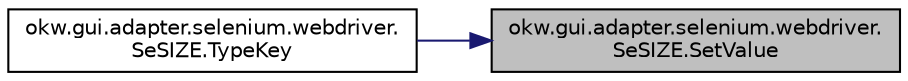 digraph "okw.gui.adapter.selenium.webdriver.SeSIZE.SetValue"
{
 // INTERACTIVE_SVG=YES
 // LATEX_PDF_SIZE
  edge [fontname="Helvetica",fontsize="10",labelfontname="Helvetica",labelfontsize="10"];
  node [fontname="Helvetica",fontsize="10",shape=record];
  rankdir="RL";
  Node32 [label="okw.gui.adapter.selenium.webdriver.\lSeSIZE.SetValue",height=0.2,width=0.4,color="black", fillcolor="grey75", style="filled", fontcolor="black",tooltip="Setzt den Wert der URL im aktiven Browser und navigiert zur gegebene Seite."];
  Node32 -> Node33 [dir="back",color="midnightblue",fontsize="10",style="solid",fontname="Helvetica"];
  Node33 [label="okw.gui.adapter.selenium.webdriver.\lSeSIZE.TypeKey",height=0.2,width=0.4,color="black", fillcolor="white", style="filled",URL="$classokw_1_1gui_1_1adapter_1_1selenium_1_1webdriver_1_1_se_s_i_z_e.html#ac07b3d4d9a3335690359943282d4dbac",tooltip="Setzt den Wert der URL im aktiven Browser/BrowserChild und navigiert zur gegebenen Seite."];
}
